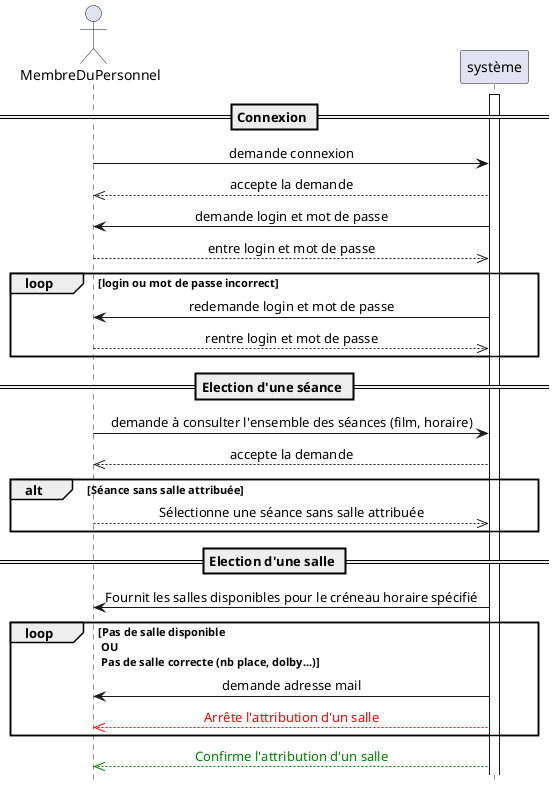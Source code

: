 @startuml AttributionSalle
hide footbox
skinparam sequenceMessageAlign center

actor MembreDuPersonnel
participant système

Activate système

== Connexion ==

MembreDuPersonnel -> système : demande connexion
MembreDuPersonnel <<-- système : accepte la demande
MembreDuPersonnel <- système : demande login et mot de passe
MembreDuPersonnel -->> système : entre login et mot de passe

loop login ou mot de passe incorrect
    MembreDuPersonnel <- système : redemande login et mot de passe
    MembreDuPersonnel -->> système : rentre login et mot de passe
end

== Election d'une séance ==

MembreDuPersonnel -> système : demande à consulter l'ensemble des séances (film, horaire)
MembreDuPersonnel <<-- système : accepte la demande

alt Séance sans salle attribuée
    MembreDuPersonnel -->> système : Sélectionne une séance sans salle attribuée
end 

== Election d'une salle ==

MembreDuPersonnel <- système : Fournit les salles disponibles pour le créneau horaire spécifié

loop Pas de salle disponible \n OU \n Pas de salle correcte (nb place, dolby...)
    MembreDuPersonnel <- système : demande adresse mail

    MembreDuPersonnel <<[#red]-- système : <font color=red>Arrête l'attribution d'un salle</font>
end

    MembreDuPersonnel <<[#green]-- système : <font color=green>Confirme l'attribution d'un salle</font>
